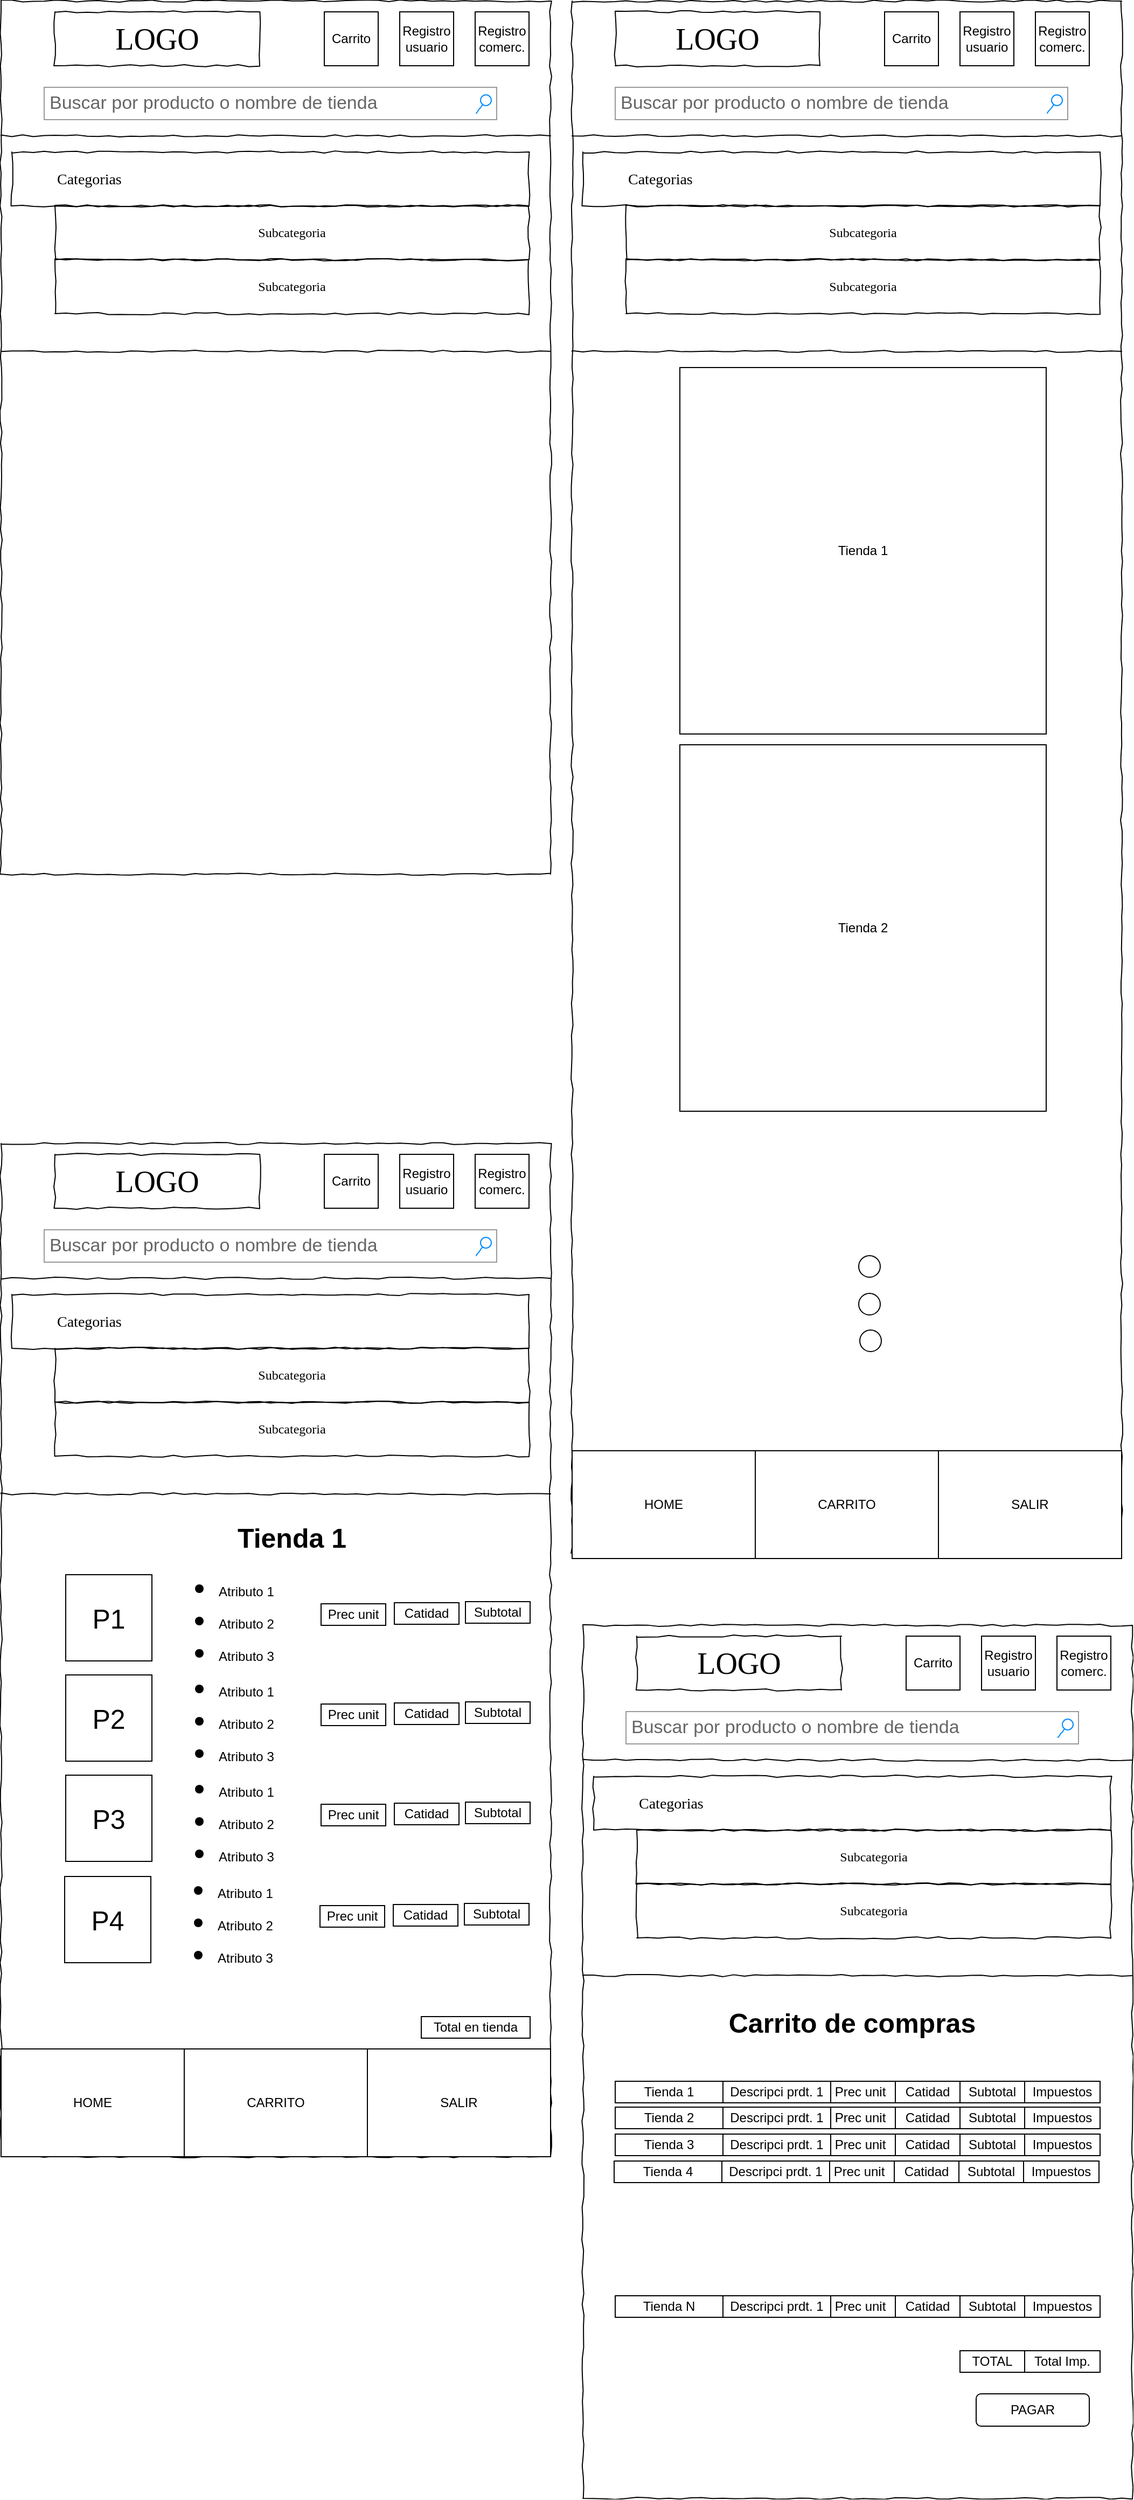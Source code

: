 <mxfile version="20.2.7" type="device"><diagram name="Page-1" id="03018318-947c-dd8e-b7a3-06fadd420f32"><mxGraphModel dx="1564" dy="872" grid="1" gridSize="10" guides="1" tooltips="1" connect="1" arrows="1" fold="1" page="1" pageScale="1" pageWidth="1100" pageHeight="850" background="#ffffff" math="0" shadow="0"><root><mxCell id="0"/><mxCell id="1" parent="0"/><mxCell id="677b7b8949515195-1" value="" style="whiteSpace=wrap;html=1;rounded=0;shadow=0;labelBackgroundColor=none;strokeColor=#000000;strokeWidth=1;fillColor=none;fontFamily=Verdana;fontSize=12;fontColor=#000000;align=center;comic=1;" parent="1" vertex="1"><mxGeometry x="20" y="20" width="510" height="810" as="geometry"/></mxCell><mxCell id="677b7b8949515195-2" value="LOGO" style="whiteSpace=wrap;html=1;rounded=0;shadow=0;labelBackgroundColor=none;strokeWidth=1;fontFamily=Verdana;fontSize=28;align=center;comic=1;" parent="1" vertex="1"><mxGeometry x="70" y="30" width="190" height="50" as="geometry"/></mxCell><mxCell id="677b7b8949515195-3" value="&lt;font style=&quot;vertical-align: inherit;&quot;&gt;&lt;font style=&quot;vertical-align: inherit;&quot;&gt;Buscar por producto o nombre de tienda&lt;/font&gt;&lt;/font&gt;" style="strokeWidth=1;shadow=0;dashed=0;align=center;html=1;shape=mxgraph.mockup.forms.searchBox;strokeColor=#999999;mainText=;strokeColor2=#008cff;fontColor=#666666;fontSize=17;align=left;spacingLeft=3;rounded=0;labelBackgroundColor=none;comic=1;" parent="1" vertex="1"><mxGeometry x="60" y="100" width="420" height="30" as="geometry"/></mxCell><mxCell id="677b7b8949515195-9" value="" style="line;strokeWidth=1;html=1;rounded=0;shadow=0;labelBackgroundColor=none;fillColor=none;fontFamily=Verdana;fontSize=14;fontColor=#000000;align=center;comic=1;" parent="1" vertex="1"><mxGeometry x="20" y="140" width="510" height="10" as="geometry"/></mxCell><mxCell id="677b7b8949515195-10" value="" style="whiteSpace=wrap;html=1;rounded=0;shadow=0;labelBackgroundColor=none;strokeWidth=1;fillColor=none;fontFamily=Verdana;fontSize=12;align=center;comic=1;" parent="1" vertex="1"><mxGeometry x="30" y="160" width="480" height="50" as="geometry"/></mxCell><mxCell id="677b7b8949515195-11" value="&lt;font style=&quot;vertical-align: inherit;&quot;&gt;&lt;font style=&quot;vertical-align: inherit;&quot;&gt;Categorias&lt;/font&gt;&lt;/font&gt;" style="text;html=1;points=[];align=left;verticalAlign=top;spacingTop=-4;fontSize=14;fontFamily=Verdana" parent="1" vertex="1"><mxGeometry x="70" y="175" width="60" height="20" as="geometry"/></mxCell><mxCell id="VM_7W1MB-JrCQ63zRLKZ-3" value="&lt;font style=&quot;vertical-align: inherit;&quot;&gt;&lt;font style=&quot;vertical-align: inherit;&quot;&gt;Subcategoria&lt;/font&gt;&lt;/font&gt;" style="whiteSpace=wrap;html=1;rounded=0;shadow=0;labelBackgroundColor=none;strokeWidth=1;fillColor=none;fontFamily=Verdana;fontSize=12;align=center;comic=1;" vertex="1" parent="1"><mxGeometry x="70" y="210" width="440" height="50" as="geometry"/></mxCell><mxCell id="VM_7W1MB-JrCQ63zRLKZ-5" value="&lt;font style=&quot;vertical-align: inherit;&quot;&gt;&lt;font style=&quot;vertical-align: inherit;&quot;&gt;Subcategoria&lt;/font&gt;&lt;/font&gt;" style="whiteSpace=wrap;html=1;rounded=0;shadow=0;labelBackgroundColor=none;strokeWidth=1;fillColor=none;fontFamily=Verdana;fontSize=12;align=center;comic=1;" vertex="1" parent="1"><mxGeometry x="70" y="260" width="440" height="50" as="geometry"/></mxCell><mxCell id="VM_7W1MB-JrCQ63zRLKZ-6" value="" style="line;strokeWidth=1;html=1;rounded=0;shadow=0;labelBackgroundColor=none;fillColor=none;fontFamily=Verdana;fontSize=14;fontColor=#000000;align=center;comic=1;" vertex="1" parent="1"><mxGeometry x="20" y="340" width="510" height="10" as="geometry"/></mxCell><mxCell id="VM_7W1MB-JrCQ63zRLKZ-7" value="" style="whiteSpace=wrap;html=1;rounded=0;shadow=0;labelBackgroundColor=none;strokeColor=#000000;strokeWidth=1;fillColor=none;fontFamily=Verdana;fontSize=12;fontColor=#000000;align=center;comic=1;" vertex="1" parent="1"><mxGeometry x="550" y="20" width="510" height="1440" as="geometry"/></mxCell><mxCell id="VM_7W1MB-JrCQ63zRLKZ-9" value="&lt;font style=&quot;vertical-align: inherit;&quot;&gt;&lt;font style=&quot;vertical-align: inherit;&quot;&gt;Buscar por producto o nombre de tienda&lt;/font&gt;&lt;/font&gt;" style="strokeWidth=1;shadow=0;dashed=0;align=center;html=1;shape=mxgraph.mockup.forms.searchBox;strokeColor=#999999;mainText=;strokeColor2=#008cff;fontColor=#666666;fontSize=17;align=left;spacingLeft=3;rounded=0;labelBackgroundColor=none;comic=1;" vertex="1" parent="1"><mxGeometry x="590" y="100" width="420" height="30" as="geometry"/></mxCell><mxCell id="VM_7W1MB-JrCQ63zRLKZ-10" value="" style="line;strokeWidth=1;html=1;rounded=0;shadow=0;labelBackgroundColor=none;fillColor=none;fontFamily=Verdana;fontSize=14;fontColor=#000000;align=center;comic=1;" vertex="1" parent="1"><mxGeometry x="550" y="140" width="510" height="10" as="geometry"/></mxCell><mxCell id="VM_7W1MB-JrCQ63zRLKZ-11" value="" style="whiteSpace=wrap;html=1;rounded=0;shadow=0;labelBackgroundColor=none;strokeWidth=1;fillColor=none;fontFamily=Verdana;fontSize=12;align=center;comic=1;" vertex="1" parent="1"><mxGeometry x="560" y="160" width="480" height="50" as="geometry"/></mxCell><mxCell id="VM_7W1MB-JrCQ63zRLKZ-12" value="&lt;font style=&quot;vertical-align: inherit;&quot;&gt;&lt;font style=&quot;vertical-align: inherit;&quot;&gt;Categorias&lt;/font&gt;&lt;/font&gt;" style="text;html=1;points=[];align=left;verticalAlign=top;spacingTop=-4;fontSize=14;fontFamily=Verdana" vertex="1" parent="1"><mxGeometry x="600" y="175" width="60" height="20" as="geometry"/></mxCell><mxCell id="VM_7W1MB-JrCQ63zRLKZ-13" value="&lt;font style=&quot;vertical-align: inherit;&quot;&gt;&lt;font style=&quot;vertical-align: inherit;&quot;&gt;Subcategoria&lt;/font&gt;&lt;/font&gt;" style="whiteSpace=wrap;html=1;rounded=0;shadow=0;labelBackgroundColor=none;strokeWidth=1;fillColor=none;fontFamily=Verdana;fontSize=12;align=center;comic=1;" vertex="1" parent="1"><mxGeometry x="600" y="210" width="440" height="50" as="geometry"/></mxCell><mxCell id="VM_7W1MB-JrCQ63zRLKZ-14" value="&lt;font style=&quot;vertical-align: inherit;&quot;&gt;&lt;font style=&quot;vertical-align: inherit;&quot;&gt;Subcategoria&lt;/font&gt;&lt;/font&gt;" style="whiteSpace=wrap;html=1;rounded=0;shadow=0;labelBackgroundColor=none;strokeWidth=1;fillColor=none;fontFamily=Verdana;fontSize=12;align=center;comic=1;" vertex="1" parent="1"><mxGeometry x="600" y="260" width="440" height="50" as="geometry"/></mxCell><mxCell id="VM_7W1MB-JrCQ63zRLKZ-15" value="" style="line;strokeWidth=1;html=1;rounded=0;shadow=0;labelBackgroundColor=none;fillColor=none;fontFamily=Verdana;fontSize=14;fontColor=#000000;align=center;comic=1;" vertex="1" parent="1"><mxGeometry x="550" y="340" width="510" height="10" as="geometry"/></mxCell><mxCell id="VM_7W1MB-JrCQ63zRLKZ-16" value="&lt;font style=&quot;vertical-align: inherit;&quot;&gt;&lt;font style=&quot;vertical-align: inherit;&quot;&gt;Tienda 1&lt;/font&gt;&lt;/font&gt;" style="whiteSpace=wrap;html=1;aspect=fixed;" vertex="1" parent="1"><mxGeometry x="650" y="360" width="340" height="340" as="geometry"/></mxCell><mxCell id="VM_7W1MB-JrCQ63zRLKZ-17" value="&lt;font style=&quot;vertical-align: inherit;&quot;&gt;&lt;font style=&quot;vertical-align: inherit;&quot;&gt;&lt;font style=&quot;vertical-align: inherit;&quot;&gt;&lt;font style=&quot;vertical-align: inherit;&quot;&gt;&lt;font style=&quot;vertical-align: inherit;&quot;&gt;&lt;font style=&quot;vertical-align: inherit;&quot;&gt;Tienda 2&lt;/font&gt;&lt;/font&gt;&lt;/font&gt;&lt;/font&gt;&lt;/font&gt;&lt;/font&gt;" style="whiteSpace=wrap;html=1;aspect=fixed;" vertex="1" parent="1"><mxGeometry x="650" y="710" width="340" height="340" as="geometry"/></mxCell><mxCell id="VM_7W1MB-JrCQ63zRLKZ-19" value="&lt;font style=&quot;vertical-align: inherit;&quot;&gt;&lt;font style=&quot;vertical-align: inherit;&quot;&gt;Carrito&lt;/font&gt;&lt;/font&gt;" style="whiteSpace=wrap;html=1;aspect=fixed;" vertex="1" parent="1"><mxGeometry x="320" y="30" width="50" height="50" as="geometry"/></mxCell><mxCell id="VM_7W1MB-JrCQ63zRLKZ-20" value="&lt;font style=&quot;vertical-align: inherit;&quot;&gt;&lt;font style=&quot;vertical-align: inherit;&quot;&gt;&lt;font style=&quot;vertical-align: inherit;&quot;&gt;&lt;font style=&quot;vertical-align: inherit;&quot;&gt;Registro usuario&lt;/font&gt;&lt;/font&gt;&lt;/font&gt;&lt;/font&gt;" style="whiteSpace=wrap;html=1;aspect=fixed;" vertex="1" parent="1"><mxGeometry x="390" y="30" width="50" height="50" as="geometry"/></mxCell><mxCell id="VM_7W1MB-JrCQ63zRLKZ-21" value="&lt;font style=&quot;vertical-align: inherit;&quot;&gt;&lt;font style=&quot;vertical-align: inherit;&quot;&gt;&lt;font style=&quot;vertical-align: inherit;&quot;&gt;&lt;font style=&quot;vertical-align: inherit;&quot;&gt;&lt;font style=&quot;vertical-align: inherit;&quot;&gt;&lt;font style=&quot;vertical-align: inherit;&quot;&gt;Registro comerc.&lt;/font&gt;&lt;/font&gt;&lt;/font&gt;&lt;/font&gt;&lt;/font&gt;&lt;/font&gt;" style="whiteSpace=wrap;html=1;aspect=fixed;" vertex="1" parent="1"><mxGeometry x="460" y="30" width="50" height="50" as="geometry"/></mxCell><mxCell id="VM_7W1MB-JrCQ63zRLKZ-22" value="LOGO" style="whiteSpace=wrap;html=1;rounded=0;shadow=0;labelBackgroundColor=none;strokeWidth=1;fontFamily=Verdana;fontSize=28;align=center;comic=1;" vertex="1" parent="1"><mxGeometry x="590" y="30" width="190" height="50" as="geometry"/></mxCell><mxCell id="VM_7W1MB-JrCQ63zRLKZ-23" value="&lt;font style=&quot;vertical-align: inherit;&quot;&gt;&lt;font style=&quot;vertical-align: inherit;&quot;&gt;Carrito&lt;/font&gt;&lt;/font&gt;" style="whiteSpace=wrap;html=1;aspect=fixed;" vertex="1" parent="1"><mxGeometry x="840" y="30" width="50" height="50" as="geometry"/></mxCell><mxCell id="VM_7W1MB-JrCQ63zRLKZ-24" value="&lt;font style=&quot;vertical-align: inherit;&quot;&gt;&lt;font style=&quot;vertical-align: inherit;&quot;&gt;&lt;font style=&quot;vertical-align: inherit;&quot;&gt;&lt;font style=&quot;vertical-align: inherit;&quot;&gt;Registro usuario&lt;/font&gt;&lt;/font&gt;&lt;/font&gt;&lt;/font&gt;" style="whiteSpace=wrap;html=1;aspect=fixed;" vertex="1" parent="1"><mxGeometry x="910" y="30" width="50" height="50" as="geometry"/></mxCell><mxCell id="VM_7W1MB-JrCQ63zRLKZ-25" value="&lt;font style=&quot;vertical-align: inherit;&quot;&gt;&lt;font style=&quot;vertical-align: inherit;&quot;&gt;&lt;font style=&quot;vertical-align: inherit;&quot;&gt;&lt;font style=&quot;vertical-align: inherit;&quot;&gt;&lt;font style=&quot;vertical-align: inherit;&quot;&gt;&lt;font style=&quot;vertical-align: inherit;&quot;&gt;Registro comerc.&lt;/font&gt;&lt;/font&gt;&lt;/font&gt;&lt;/font&gt;&lt;/font&gt;&lt;/font&gt;" style="whiteSpace=wrap;html=1;aspect=fixed;" vertex="1" parent="1"><mxGeometry x="980" y="30" width="50" height="50" as="geometry"/></mxCell><mxCell id="VM_7W1MB-JrCQ63zRLKZ-26" value="" style="whiteSpace=wrap;html=1;rounded=0;shadow=0;labelBackgroundColor=none;strokeColor=#000000;strokeWidth=1;fillColor=none;fontFamily=Verdana;fontSize=12;fontColor=#000000;align=center;comic=1;" vertex="1" parent="1"><mxGeometry x="20" y="1080" width="510" height="940" as="geometry"/></mxCell><mxCell id="VM_7W1MB-JrCQ63zRLKZ-27" value="LOGO" style="whiteSpace=wrap;html=1;rounded=0;shadow=0;labelBackgroundColor=none;strokeWidth=1;fontFamily=Verdana;fontSize=28;align=center;comic=1;" vertex="1" parent="1"><mxGeometry x="70" y="1090" width="190" height="50" as="geometry"/></mxCell><mxCell id="VM_7W1MB-JrCQ63zRLKZ-28" value="&lt;font style=&quot;vertical-align: inherit;&quot;&gt;&lt;font style=&quot;vertical-align: inherit;&quot;&gt;Buscar por producto o nombre de tienda&lt;/font&gt;&lt;/font&gt;" style="strokeWidth=1;shadow=0;dashed=0;align=center;html=1;shape=mxgraph.mockup.forms.searchBox;strokeColor=#999999;mainText=;strokeColor2=#008cff;fontColor=#666666;fontSize=17;align=left;spacingLeft=3;rounded=0;labelBackgroundColor=none;comic=1;" vertex="1" parent="1"><mxGeometry x="60" y="1160" width="420" height="30" as="geometry"/></mxCell><mxCell id="VM_7W1MB-JrCQ63zRLKZ-29" value="" style="line;strokeWidth=1;html=1;rounded=0;shadow=0;labelBackgroundColor=none;fillColor=none;fontFamily=Verdana;fontSize=14;fontColor=#000000;align=center;comic=1;" vertex="1" parent="1"><mxGeometry x="20" y="1200" width="510" height="10" as="geometry"/></mxCell><mxCell id="VM_7W1MB-JrCQ63zRLKZ-30" value="" style="whiteSpace=wrap;html=1;rounded=0;shadow=0;labelBackgroundColor=none;strokeWidth=1;fillColor=none;fontFamily=Verdana;fontSize=12;align=center;comic=1;" vertex="1" parent="1"><mxGeometry x="30" y="1220" width="480" height="50" as="geometry"/></mxCell><mxCell id="VM_7W1MB-JrCQ63zRLKZ-31" value="&lt;font style=&quot;vertical-align: inherit;&quot;&gt;&lt;font style=&quot;vertical-align: inherit;&quot;&gt;Categorias&lt;/font&gt;&lt;/font&gt;" style="text;html=1;points=[];align=left;verticalAlign=top;spacingTop=-4;fontSize=14;fontFamily=Verdana" vertex="1" parent="1"><mxGeometry x="70" y="1235" width="60" height="20" as="geometry"/></mxCell><mxCell id="VM_7W1MB-JrCQ63zRLKZ-32" value="&lt;font style=&quot;vertical-align: inherit;&quot;&gt;&lt;font style=&quot;vertical-align: inherit;&quot;&gt;Subcategoria&lt;/font&gt;&lt;/font&gt;" style="whiteSpace=wrap;html=1;rounded=0;shadow=0;labelBackgroundColor=none;strokeWidth=1;fillColor=none;fontFamily=Verdana;fontSize=12;align=center;comic=1;" vertex="1" parent="1"><mxGeometry x="70" y="1270" width="440" height="50" as="geometry"/></mxCell><mxCell id="VM_7W1MB-JrCQ63zRLKZ-33" value="&lt;font style=&quot;vertical-align: inherit;&quot;&gt;&lt;font style=&quot;vertical-align: inherit;&quot;&gt;Subcategoria&lt;/font&gt;&lt;/font&gt;" style="whiteSpace=wrap;html=1;rounded=0;shadow=0;labelBackgroundColor=none;strokeWidth=1;fillColor=none;fontFamily=Verdana;fontSize=12;align=center;comic=1;" vertex="1" parent="1"><mxGeometry x="70" y="1320" width="440" height="50" as="geometry"/></mxCell><mxCell id="VM_7W1MB-JrCQ63zRLKZ-34" value="" style="line;strokeWidth=1;html=1;rounded=0;shadow=0;labelBackgroundColor=none;fillColor=none;fontFamily=Verdana;fontSize=14;fontColor=#000000;align=center;comic=1;" vertex="1" parent="1"><mxGeometry x="20" y="1400" width="510" height="10" as="geometry"/></mxCell><mxCell id="VM_7W1MB-JrCQ63zRLKZ-35" value="&lt;font style=&quot;vertical-align: inherit;&quot;&gt;&lt;font style=&quot;vertical-align: inherit;&quot;&gt;Carrito&lt;/font&gt;&lt;/font&gt;" style="whiteSpace=wrap;html=1;aspect=fixed;" vertex="1" parent="1"><mxGeometry x="320" y="1090" width="50" height="50" as="geometry"/></mxCell><mxCell id="VM_7W1MB-JrCQ63zRLKZ-36" value="&lt;font style=&quot;vertical-align: inherit;&quot;&gt;&lt;font style=&quot;vertical-align: inherit;&quot;&gt;&lt;font style=&quot;vertical-align: inherit;&quot;&gt;&lt;font style=&quot;vertical-align: inherit;&quot;&gt;Registro usuario&lt;/font&gt;&lt;/font&gt;&lt;/font&gt;&lt;/font&gt;" style="whiteSpace=wrap;html=1;aspect=fixed;" vertex="1" parent="1"><mxGeometry x="390" y="1090" width="50" height="50" as="geometry"/></mxCell><mxCell id="VM_7W1MB-JrCQ63zRLKZ-37" value="&lt;font style=&quot;vertical-align: inherit;&quot;&gt;&lt;font style=&quot;vertical-align: inherit;&quot;&gt;&lt;font style=&quot;vertical-align: inherit;&quot;&gt;&lt;font style=&quot;vertical-align: inherit;&quot;&gt;&lt;font style=&quot;vertical-align: inherit;&quot;&gt;&lt;font style=&quot;vertical-align: inherit;&quot;&gt;Registro comerc.&lt;/font&gt;&lt;/font&gt;&lt;/font&gt;&lt;/font&gt;&lt;/font&gt;&lt;/font&gt;" style="whiteSpace=wrap;html=1;aspect=fixed;" vertex="1" parent="1"><mxGeometry x="460" y="1090" width="50" height="50" as="geometry"/></mxCell><mxCell id="VM_7W1MB-JrCQ63zRLKZ-38" value="&lt;font style=&quot;font-size: 25px;&quot;&gt;&lt;b&gt;Tienda 1&lt;/b&gt;&lt;/font&gt;" style="text;html=1;strokeColor=none;fillColor=none;align=center;verticalAlign=middle;whiteSpace=wrap;rounded=0;" vertex="1" parent="1"><mxGeometry x="80" y="1430" width="420" height="30" as="geometry"/></mxCell><mxCell id="VM_7W1MB-JrCQ63zRLKZ-39" value="P1" style="whiteSpace=wrap;html=1;aspect=fixed;fontSize=25;" vertex="1" parent="1"><mxGeometry x="80" y="1480" width="80" height="80" as="geometry"/></mxCell><mxCell id="VM_7W1MB-JrCQ63zRLKZ-43" value="&lt;ul&gt;&lt;li&gt;&lt;font style=&quot;font-size: 12px;&quot;&gt;Atributo 1&lt;/font&gt;&lt;/li&gt;&lt;li&gt;&lt;font style=&quot;font-size: 12px;&quot;&gt;Atributo 2&lt;/font&gt;&lt;/li&gt;&lt;li&gt;&lt;font style=&quot;font-size: 12px;&quot;&gt;Atributo 3&lt;/font&gt;&lt;/li&gt;&lt;/ul&gt;" style="text;html=1;strokeColor=none;fillColor=none;align=left;verticalAlign=middle;whiteSpace=wrap;rounded=0;fontSize=25;" vertex="1" parent="1"><mxGeometry x="180" y="1465" width="110" height="110" as="geometry"/></mxCell><mxCell id="VM_7W1MB-JrCQ63zRLKZ-44" value="Prec unit" style="rounded=0;whiteSpace=wrap;html=1;fontSize=12;" vertex="1" parent="1"><mxGeometry x="317" y="1507" width="60" height="20" as="geometry"/></mxCell><mxCell id="VM_7W1MB-JrCQ63zRLKZ-45" value="Catidad" style="rounded=0;whiteSpace=wrap;html=1;fontSize=12;" vertex="1" parent="1"><mxGeometry x="385" y="1506" width="60" height="20" as="geometry"/></mxCell><mxCell id="VM_7W1MB-JrCQ63zRLKZ-46" value="Subtotal" style="rounded=0;whiteSpace=wrap;html=1;fontSize=12;" vertex="1" parent="1"><mxGeometry x="451" y="1505" width="60" height="20" as="geometry"/></mxCell><mxCell id="VM_7W1MB-JrCQ63zRLKZ-47" value="Total en tienda" style="rounded=0;whiteSpace=wrap;html=1;fontSize=12;" vertex="1" parent="1"><mxGeometry x="410" y="1890" width="101" height="20" as="geometry"/></mxCell><mxCell id="VM_7W1MB-JrCQ63zRLKZ-48" value="HOME" style="rounded=0;whiteSpace=wrap;html=1;fontSize=12;" vertex="1" parent="1"><mxGeometry x="20" y="1920" width="170" height="100" as="geometry"/></mxCell><mxCell id="VM_7W1MB-JrCQ63zRLKZ-49" value="CARRITO" style="rounded=0;whiteSpace=wrap;html=1;fontSize=12;" vertex="1" parent="1"><mxGeometry x="190" y="1920" width="170" height="100" as="geometry"/></mxCell><mxCell id="VM_7W1MB-JrCQ63zRLKZ-50" value="SALIR" style="rounded=0;whiteSpace=wrap;html=1;fontSize=12;" vertex="1" parent="1"><mxGeometry x="360" y="1920" width="170" height="100" as="geometry"/></mxCell><mxCell id="VM_7W1MB-JrCQ63zRLKZ-57" value="P2" style="whiteSpace=wrap;html=1;aspect=fixed;fontSize=25;" vertex="1" parent="1"><mxGeometry x="80" y="1573" width="80" height="80" as="geometry"/></mxCell><mxCell id="VM_7W1MB-JrCQ63zRLKZ-58" value="&lt;ul&gt;&lt;li&gt;&lt;font style=&quot;font-size: 12px;&quot;&gt;Atributo 1&lt;/font&gt;&lt;/li&gt;&lt;li&gt;&lt;font style=&quot;font-size: 12px;&quot;&gt;Atributo 2&lt;/font&gt;&lt;/li&gt;&lt;li&gt;&lt;font style=&quot;font-size: 12px;&quot;&gt;Atributo 3&lt;/font&gt;&lt;/li&gt;&lt;/ul&gt;" style="text;html=1;strokeColor=none;fillColor=none;align=left;verticalAlign=middle;whiteSpace=wrap;rounded=0;fontSize=25;" vertex="1" parent="1"><mxGeometry x="180" y="1558" width="110" height="110" as="geometry"/></mxCell><mxCell id="VM_7W1MB-JrCQ63zRLKZ-59" value="Prec unit" style="rounded=0;whiteSpace=wrap;html=1;fontSize=12;" vertex="1" parent="1"><mxGeometry x="317" y="1600" width="60" height="20" as="geometry"/></mxCell><mxCell id="VM_7W1MB-JrCQ63zRLKZ-60" value="Catidad" style="rounded=0;whiteSpace=wrap;html=1;fontSize=12;" vertex="1" parent="1"><mxGeometry x="385" y="1599" width="60" height="20" as="geometry"/></mxCell><mxCell id="VM_7W1MB-JrCQ63zRLKZ-61" value="Subtotal" style="rounded=0;whiteSpace=wrap;html=1;fontSize=12;" vertex="1" parent="1"><mxGeometry x="451" y="1598" width="60" height="20" as="geometry"/></mxCell><mxCell id="VM_7W1MB-JrCQ63zRLKZ-62" value="P3" style="whiteSpace=wrap;html=1;aspect=fixed;fontSize=25;" vertex="1" parent="1"><mxGeometry x="80" y="1666" width="80" height="80" as="geometry"/></mxCell><mxCell id="VM_7W1MB-JrCQ63zRLKZ-63" value="&lt;ul&gt;&lt;li&gt;&lt;font style=&quot;font-size: 12px;&quot;&gt;Atributo 1&lt;/font&gt;&lt;/li&gt;&lt;li&gt;&lt;font style=&quot;font-size: 12px;&quot;&gt;Atributo 2&lt;/font&gt;&lt;/li&gt;&lt;li&gt;&lt;font style=&quot;font-size: 12px;&quot;&gt;Atributo 3&lt;/font&gt;&lt;/li&gt;&lt;/ul&gt;" style="text;html=1;strokeColor=none;fillColor=none;align=left;verticalAlign=middle;whiteSpace=wrap;rounded=0;fontSize=25;" vertex="1" parent="1"><mxGeometry x="180" y="1651" width="110" height="110" as="geometry"/></mxCell><mxCell id="VM_7W1MB-JrCQ63zRLKZ-64" value="Prec unit" style="rounded=0;whiteSpace=wrap;html=1;fontSize=12;" vertex="1" parent="1"><mxGeometry x="317" y="1693" width="60" height="20" as="geometry"/></mxCell><mxCell id="VM_7W1MB-JrCQ63zRLKZ-65" value="Catidad" style="rounded=0;whiteSpace=wrap;html=1;fontSize=12;" vertex="1" parent="1"><mxGeometry x="385" y="1692" width="60" height="20" as="geometry"/></mxCell><mxCell id="VM_7W1MB-JrCQ63zRLKZ-66" value="Subtotal" style="rounded=0;whiteSpace=wrap;html=1;fontSize=12;" vertex="1" parent="1"><mxGeometry x="451" y="1691" width="60" height="20" as="geometry"/></mxCell><mxCell id="VM_7W1MB-JrCQ63zRLKZ-67" value="P4" style="whiteSpace=wrap;html=1;aspect=fixed;fontSize=25;" vertex="1" parent="1"><mxGeometry x="79" y="1760" width="80" height="80" as="geometry"/></mxCell><mxCell id="VM_7W1MB-JrCQ63zRLKZ-68" value="&lt;ul&gt;&lt;li&gt;&lt;font style=&quot;font-size: 12px;&quot;&gt;Atributo 1&lt;/font&gt;&lt;/li&gt;&lt;li&gt;&lt;font style=&quot;font-size: 12px;&quot;&gt;Atributo 2&lt;/font&gt;&lt;/li&gt;&lt;li&gt;&lt;font style=&quot;font-size: 12px;&quot;&gt;Atributo 3&lt;/font&gt;&lt;/li&gt;&lt;/ul&gt;" style="text;html=1;strokeColor=none;fillColor=none;align=left;verticalAlign=middle;whiteSpace=wrap;rounded=0;fontSize=25;" vertex="1" parent="1"><mxGeometry x="179" y="1745" width="110" height="110" as="geometry"/></mxCell><mxCell id="VM_7W1MB-JrCQ63zRLKZ-69" value="Prec unit" style="rounded=0;whiteSpace=wrap;html=1;fontSize=12;" vertex="1" parent="1"><mxGeometry x="316" y="1787" width="60" height="20" as="geometry"/></mxCell><mxCell id="VM_7W1MB-JrCQ63zRLKZ-70" value="Catidad" style="rounded=0;whiteSpace=wrap;html=1;fontSize=12;" vertex="1" parent="1"><mxGeometry x="384" y="1786" width="60" height="20" as="geometry"/></mxCell><mxCell id="VM_7W1MB-JrCQ63zRLKZ-71" value="Subtotal" style="rounded=0;whiteSpace=wrap;html=1;fontSize=12;" vertex="1" parent="1"><mxGeometry x="450" y="1785" width="60" height="20" as="geometry"/></mxCell><mxCell id="VM_7W1MB-JrCQ63zRLKZ-72" value="" style="ellipse;whiteSpace=wrap;html=1;fontSize=12;" vertex="1" parent="1"><mxGeometry x="816" y="1184" width="20" height="20" as="geometry"/></mxCell><mxCell id="VM_7W1MB-JrCQ63zRLKZ-73" value="" style="ellipse;whiteSpace=wrap;html=1;fontSize=12;" vertex="1" parent="1"><mxGeometry x="816" y="1219" width="20" height="20" as="geometry"/></mxCell><mxCell id="VM_7W1MB-JrCQ63zRLKZ-74" value="" style="ellipse;whiteSpace=wrap;html=1;fontSize=12;" vertex="1" parent="1"><mxGeometry x="817" y="1253" width="20" height="20" as="geometry"/></mxCell><mxCell id="VM_7W1MB-JrCQ63zRLKZ-75" value="HOME" style="rounded=0;whiteSpace=wrap;html=1;fontSize=12;" vertex="1" parent="1"><mxGeometry x="550" y="1365" width="170" height="100" as="geometry"/></mxCell><mxCell id="VM_7W1MB-JrCQ63zRLKZ-76" value="CARRITO" style="rounded=0;whiteSpace=wrap;html=1;fontSize=12;" vertex="1" parent="1"><mxGeometry x="720" y="1365" width="170" height="100" as="geometry"/></mxCell><mxCell id="VM_7W1MB-JrCQ63zRLKZ-77" value="SALIR" style="rounded=0;whiteSpace=wrap;html=1;fontSize=12;" vertex="1" parent="1"><mxGeometry x="890" y="1365" width="170" height="100" as="geometry"/></mxCell><mxCell id="VM_7W1MB-JrCQ63zRLKZ-78" value="" style="whiteSpace=wrap;html=1;rounded=0;shadow=0;labelBackgroundColor=none;strokeColor=#000000;strokeWidth=1;fillColor=none;fontFamily=Verdana;fontSize=12;fontColor=#000000;align=center;comic=1;" vertex="1" parent="1"><mxGeometry x="560" y="1527" width="510" height="810" as="geometry"/></mxCell><mxCell id="VM_7W1MB-JrCQ63zRLKZ-79" value="LOGO" style="whiteSpace=wrap;html=1;rounded=0;shadow=0;labelBackgroundColor=none;strokeWidth=1;fontFamily=Verdana;fontSize=28;align=center;comic=1;" vertex="1" parent="1"><mxGeometry x="610" y="1537" width="190" height="50" as="geometry"/></mxCell><mxCell id="VM_7W1MB-JrCQ63zRLKZ-80" value="&lt;font style=&quot;vertical-align: inherit;&quot;&gt;&lt;font style=&quot;vertical-align: inherit;&quot;&gt;Buscar por producto o nombre de tienda&lt;/font&gt;&lt;/font&gt;" style="strokeWidth=1;shadow=0;dashed=0;align=center;html=1;shape=mxgraph.mockup.forms.searchBox;strokeColor=#999999;mainText=;strokeColor2=#008cff;fontColor=#666666;fontSize=17;align=left;spacingLeft=3;rounded=0;labelBackgroundColor=none;comic=1;" vertex="1" parent="1"><mxGeometry x="600" y="1607" width="420" height="30" as="geometry"/></mxCell><mxCell id="VM_7W1MB-JrCQ63zRLKZ-81" value="" style="line;strokeWidth=1;html=1;rounded=0;shadow=0;labelBackgroundColor=none;fillColor=none;fontFamily=Verdana;fontSize=14;fontColor=#000000;align=center;comic=1;" vertex="1" parent="1"><mxGeometry x="560" y="1647" width="510" height="10" as="geometry"/></mxCell><mxCell id="VM_7W1MB-JrCQ63zRLKZ-82" value="" style="whiteSpace=wrap;html=1;rounded=0;shadow=0;labelBackgroundColor=none;strokeWidth=1;fillColor=none;fontFamily=Verdana;fontSize=12;align=center;comic=1;" vertex="1" parent="1"><mxGeometry x="570" y="1667" width="480" height="50" as="geometry"/></mxCell><mxCell id="VM_7W1MB-JrCQ63zRLKZ-83" value="&lt;font style=&quot;vertical-align: inherit;&quot;&gt;&lt;font style=&quot;vertical-align: inherit;&quot;&gt;Categorias&lt;/font&gt;&lt;/font&gt;" style="text;html=1;points=[];align=left;verticalAlign=top;spacingTop=-4;fontSize=14;fontFamily=Verdana" vertex="1" parent="1"><mxGeometry x="610" y="1682" width="60" height="20" as="geometry"/></mxCell><mxCell id="VM_7W1MB-JrCQ63zRLKZ-84" value="&lt;font style=&quot;vertical-align: inherit;&quot;&gt;&lt;font style=&quot;vertical-align: inherit;&quot;&gt;Subcategoria&lt;/font&gt;&lt;/font&gt;" style="whiteSpace=wrap;html=1;rounded=0;shadow=0;labelBackgroundColor=none;strokeWidth=1;fillColor=none;fontFamily=Verdana;fontSize=12;align=center;comic=1;" vertex="1" parent="1"><mxGeometry x="610" y="1717" width="440" height="50" as="geometry"/></mxCell><mxCell id="VM_7W1MB-JrCQ63zRLKZ-85" value="&lt;font style=&quot;vertical-align: inherit;&quot;&gt;&lt;font style=&quot;vertical-align: inherit;&quot;&gt;Subcategoria&lt;/font&gt;&lt;/font&gt;" style="whiteSpace=wrap;html=1;rounded=0;shadow=0;labelBackgroundColor=none;strokeWidth=1;fillColor=none;fontFamily=Verdana;fontSize=12;align=center;comic=1;" vertex="1" parent="1"><mxGeometry x="610" y="1767" width="440" height="50" as="geometry"/></mxCell><mxCell id="VM_7W1MB-JrCQ63zRLKZ-86" value="" style="line;strokeWidth=1;html=1;rounded=0;shadow=0;labelBackgroundColor=none;fillColor=none;fontFamily=Verdana;fontSize=14;fontColor=#000000;align=center;comic=1;" vertex="1" parent="1"><mxGeometry x="560" y="1847" width="510" height="10" as="geometry"/></mxCell><mxCell id="VM_7W1MB-JrCQ63zRLKZ-87" value="&lt;font style=&quot;vertical-align: inherit;&quot;&gt;&lt;font style=&quot;vertical-align: inherit;&quot;&gt;Carrito&lt;/font&gt;&lt;/font&gt;" style="whiteSpace=wrap;html=1;aspect=fixed;" vertex="1" parent="1"><mxGeometry x="860" y="1537" width="50" height="50" as="geometry"/></mxCell><mxCell id="VM_7W1MB-JrCQ63zRLKZ-88" value="&lt;font style=&quot;vertical-align: inherit;&quot;&gt;&lt;font style=&quot;vertical-align: inherit;&quot;&gt;&lt;font style=&quot;vertical-align: inherit;&quot;&gt;&lt;font style=&quot;vertical-align: inherit;&quot;&gt;Registro usuario&lt;/font&gt;&lt;/font&gt;&lt;/font&gt;&lt;/font&gt;" style="whiteSpace=wrap;html=1;aspect=fixed;" vertex="1" parent="1"><mxGeometry x="930" y="1537" width="50" height="50" as="geometry"/></mxCell><mxCell id="VM_7W1MB-JrCQ63zRLKZ-89" value="&lt;font style=&quot;vertical-align: inherit;&quot;&gt;&lt;font style=&quot;vertical-align: inherit;&quot;&gt;&lt;font style=&quot;vertical-align: inherit;&quot;&gt;&lt;font style=&quot;vertical-align: inherit;&quot;&gt;&lt;font style=&quot;vertical-align: inherit;&quot;&gt;&lt;font style=&quot;vertical-align: inherit;&quot;&gt;Registro comerc.&lt;/font&gt;&lt;/font&gt;&lt;/font&gt;&lt;/font&gt;&lt;/font&gt;&lt;/font&gt;" style="whiteSpace=wrap;html=1;aspect=fixed;" vertex="1" parent="1"><mxGeometry x="1000" y="1537" width="50" height="50" as="geometry"/></mxCell><mxCell id="VM_7W1MB-JrCQ63zRLKZ-91" value="&lt;font style=&quot;font-size: 25px;&quot;&gt;&lt;b&gt;Carrito de compras&lt;/b&gt;&lt;/font&gt;" style="text;html=1;strokeColor=none;fillColor=none;align=center;verticalAlign=middle;whiteSpace=wrap;rounded=0;" vertex="1" parent="1"><mxGeometry x="600" y="1880" width="420" height="30" as="geometry"/></mxCell><mxCell id="VM_7W1MB-JrCQ63zRLKZ-92" value="Prec unit" style="rounded=0;whiteSpace=wrap;html=1;fontSize=12;" vertex="1" parent="1"><mxGeometry x="785" y="1950" width="65" height="20" as="geometry"/></mxCell><mxCell id="VM_7W1MB-JrCQ63zRLKZ-93" value="Subtotal" style="rounded=0;whiteSpace=wrap;html=1;fontSize=12;" vertex="1" parent="1"><mxGeometry x="910" y="1950" width="60" height="20" as="geometry"/></mxCell><mxCell id="VM_7W1MB-JrCQ63zRLKZ-94" value="Catidad" style="rounded=0;whiteSpace=wrap;html=1;fontSize=12;" vertex="1" parent="1"><mxGeometry x="850" y="1950" width="60" height="20" as="geometry"/></mxCell><mxCell id="VM_7W1MB-JrCQ63zRLKZ-95" value="Tienda 1" style="rounded=0;whiteSpace=wrap;html=1;fontSize=12;" vertex="1" parent="1"><mxGeometry x="590" y="1950" width="100" height="20" as="geometry"/></mxCell><mxCell id="VM_7W1MB-JrCQ63zRLKZ-96" value="Descripci prdt. 1" style="rounded=0;whiteSpace=wrap;html=1;fontSize=12;" vertex="1" parent="1"><mxGeometry x="690" y="1950" width="100" height="20" as="geometry"/></mxCell><mxCell id="VM_7W1MB-JrCQ63zRLKZ-97" value="Impuestos" style="rounded=0;whiteSpace=wrap;html=1;fontSize=12;" vertex="1" parent="1"><mxGeometry x="970" y="1950" width="70" height="20" as="geometry"/></mxCell><mxCell id="VM_7W1MB-JrCQ63zRLKZ-98" value="Prec unit" style="rounded=0;whiteSpace=wrap;html=1;fontSize=12;" vertex="1" parent="1"><mxGeometry x="785" y="1974" width="65" height="20" as="geometry"/></mxCell><mxCell id="VM_7W1MB-JrCQ63zRLKZ-99" value="Subtotal" style="rounded=0;whiteSpace=wrap;html=1;fontSize=12;" vertex="1" parent="1"><mxGeometry x="910" y="1974" width="60" height="20" as="geometry"/></mxCell><mxCell id="VM_7W1MB-JrCQ63zRLKZ-100" value="Catidad" style="rounded=0;whiteSpace=wrap;html=1;fontSize=12;" vertex="1" parent="1"><mxGeometry x="850" y="1974" width="60" height="20" as="geometry"/></mxCell><mxCell id="VM_7W1MB-JrCQ63zRLKZ-101" value="Tienda 2" style="rounded=0;whiteSpace=wrap;html=1;fontSize=12;" vertex="1" parent="1"><mxGeometry x="590" y="1974" width="100" height="20" as="geometry"/></mxCell><mxCell id="VM_7W1MB-JrCQ63zRLKZ-102" value="Descripci prdt. 1" style="rounded=0;whiteSpace=wrap;html=1;fontSize=12;" vertex="1" parent="1"><mxGeometry x="690" y="1974" width="100" height="20" as="geometry"/></mxCell><mxCell id="VM_7W1MB-JrCQ63zRLKZ-103" value="Impuestos" style="rounded=0;whiteSpace=wrap;html=1;fontSize=12;" vertex="1" parent="1"><mxGeometry x="970" y="1974" width="70" height="20" as="geometry"/></mxCell><mxCell id="VM_7W1MB-JrCQ63zRLKZ-104" value="Prec unit" style="rounded=0;whiteSpace=wrap;html=1;fontSize=12;" vertex="1" parent="1"><mxGeometry x="785" y="1999" width="65" height="20" as="geometry"/></mxCell><mxCell id="VM_7W1MB-JrCQ63zRLKZ-105" value="Subtotal" style="rounded=0;whiteSpace=wrap;html=1;fontSize=12;" vertex="1" parent="1"><mxGeometry x="910" y="1999" width="60" height="20" as="geometry"/></mxCell><mxCell id="VM_7W1MB-JrCQ63zRLKZ-106" value="Catidad" style="rounded=0;whiteSpace=wrap;html=1;fontSize=12;" vertex="1" parent="1"><mxGeometry x="850" y="1999" width="60" height="20" as="geometry"/></mxCell><mxCell id="VM_7W1MB-JrCQ63zRLKZ-107" value="Tienda 3" style="rounded=0;whiteSpace=wrap;html=1;fontSize=12;" vertex="1" parent="1"><mxGeometry x="590" y="1999" width="100" height="20" as="geometry"/></mxCell><mxCell id="VM_7W1MB-JrCQ63zRLKZ-108" value="Descripci prdt. 1" style="rounded=0;whiteSpace=wrap;html=1;fontSize=12;" vertex="1" parent="1"><mxGeometry x="690" y="1999" width="100" height="20" as="geometry"/></mxCell><mxCell id="VM_7W1MB-JrCQ63zRLKZ-109" value="Impuestos" style="rounded=0;whiteSpace=wrap;html=1;fontSize=12;" vertex="1" parent="1"><mxGeometry x="970" y="1999" width="70" height="20" as="geometry"/></mxCell><mxCell id="VM_7W1MB-JrCQ63zRLKZ-110" value="Prec unit" style="rounded=0;whiteSpace=wrap;html=1;fontSize=12;" vertex="1" parent="1"><mxGeometry x="784" y="2024" width="65" height="20" as="geometry"/></mxCell><mxCell id="VM_7W1MB-JrCQ63zRLKZ-111" value="Subtotal" style="rounded=0;whiteSpace=wrap;html=1;fontSize=12;" vertex="1" parent="1"><mxGeometry x="909" y="2024" width="60" height="20" as="geometry"/></mxCell><mxCell id="VM_7W1MB-JrCQ63zRLKZ-112" value="Catidad" style="rounded=0;whiteSpace=wrap;html=1;fontSize=12;" vertex="1" parent="1"><mxGeometry x="849" y="2024" width="60" height="20" as="geometry"/></mxCell><mxCell id="VM_7W1MB-JrCQ63zRLKZ-113" value="Tienda 4" style="rounded=0;whiteSpace=wrap;html=1;fontSize=12;" vertex="1" parent="1"><mxGeometry x="589" y="2024" width="100" height="20" as="geometry"/></mxCell><mxCell id="VM_7W1MB-JrCQ63zRLKZ-114" value="Descripci prdt. 1" style="rounded=0;whiteSpace=wrap;html=1;fontSize=12;" vertex="1" parent="1"><mxGeometry x="689" y="2024" width="100" height="20" as="geometry"/></mxCell><mxCell id="VM_7W1MB-JrCQ63zRLKZ-115" value="Impuestos" style="rounded=0;whiteSpace=wrap;html=1;fontSize=12;" vertex="1" parent="1"><mxGeometry x="969" y="2024" width="70" height="20" as="geometry"/></mxCell><mxCell id="VM_7W1MB-JrCQ63zRLKZ-116" value="Prec unit" style="rounded=0;whiteSpace=wrap;html=1;fontSize=12;" vertex="1" parent="1"><mxGeometry x="785" y="2149" width="65" height="20" as="geometry"/></mxCell><mxCell id="VM_7W1MB-JrCQ63zRLKZ-117" value="Subtotal" style="rounded=0;whiteSpace=wrap;html=1;fontSize=12;" vertex="1" parent="1"><mxGeometry x="910" y="2149" width="60" height="20" as="geometry"/></mxCell><mxCell id="VM_7W1MB-JrCQ63zRLKZ-118" value="Catidad" style="rounded=0;whiteSpace=wrap;html=1;fontSize=12;" vertex="1" parent="1"><mxGeometry x="850" y="2149" width="60" height="20" as="geometry"/></mxCell><mxCell id="VM_7W1MB-JrCQ63zRLKZ-119" value="Tienda N" style="rounded=0;whiteSpace=wrap;html=1;fontSize=12;" vertex="1" parent="1"><mxGeometry x="590" y="2149" width="100" height="20" as="geometry"/></mxCell><mxCell id="VM_7W1MB-JrCQ63zRLKZ-120" value="Descripci prdt. 1" style="rounded=0;whiteSpace=wrap;html=1;fontSize=12;" vertex="1" parent="1"><mxGeometry x="690" y="2149" width="100" height="20" as="geometry"/></mxCell><mxCell id="VM_7W1MB-JrCQ63zRLKZ-121" value="Impuestos" style="rounded=0;whiteSpace=wrap;html=1;fontSize=12;" vertex="1" parent="1"><mxGeometry x="970" y="2149" width="70" height="20" as="geometry"/></mxCell><mxCell id="VM_7W1MB-JrCQ63zRLKZ-122" value="TOTAL" style="rounded=0;whiteSpace=wrap;html=1;fontSize=12;" vertex="1" parent="1"><mxGeometry x="910" y="2200" width="60" height="20" as="geometry"/></mxCell><mxCell id="VM_7W1MB-JrCQ63zRLKZ-123" value="Total Imp." style="rounded=0;whiteSpace=wrap;html=1;fontSize=12;" vertex="1" parent="1"><mxGeometry x="970" y="2200" width="70" height="20" as="geometry"/></mxCell><mxCell id="VM_7W1MB-JrCQ63zRLKZ-124" value="PAGAR" style="rounded=1;whiteSpace=wrap;html=1;fontSize=12;" vertex="1" parent="1"><mxGeometry x="925" y="2240" width="105" height="30" as="geometry"/></mxCell></root></mxGraphModel></diagram></mxfile>